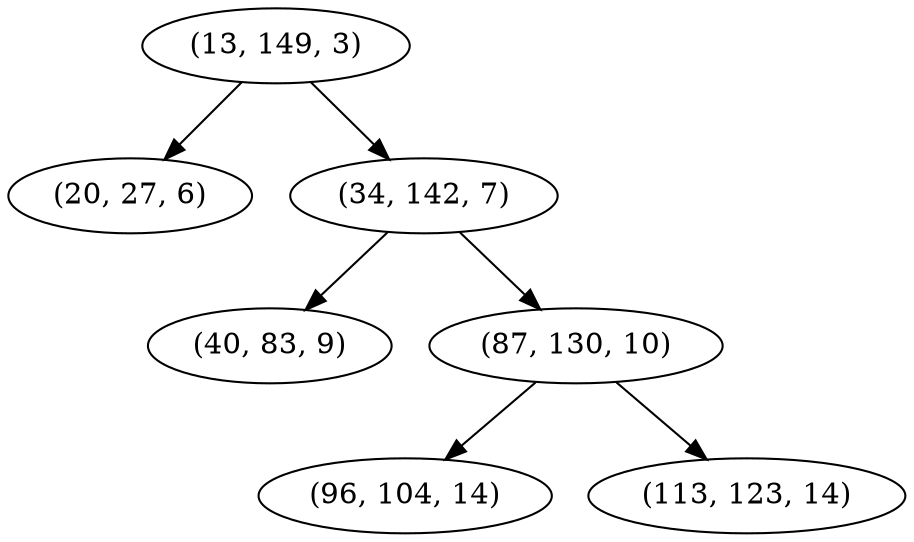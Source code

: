digraph tree {
    "(13, 149, 3)";
    "(20, 27, 6)";
    "(34, 142, 7)";
    "(40, 83, 9)";
    "(87, 130, 10)";
    "(96, 104, 14)";
    "(113, 123, 14)";
    "(13, 149, 3)" -> "(20, 27, 6)";
    "(13, 149, 3)" -> "(34, 142, 7)";
    "(34, 142, 7)" -> "(40, 83, 9)";
    "(34, 142, 7)" -> "(87, 130, 10)";
    "(87, 130, 10)" -> "(96, 104, 14)";
    "(87, 130, 10)" -> "(113, 123, 14)";
}
